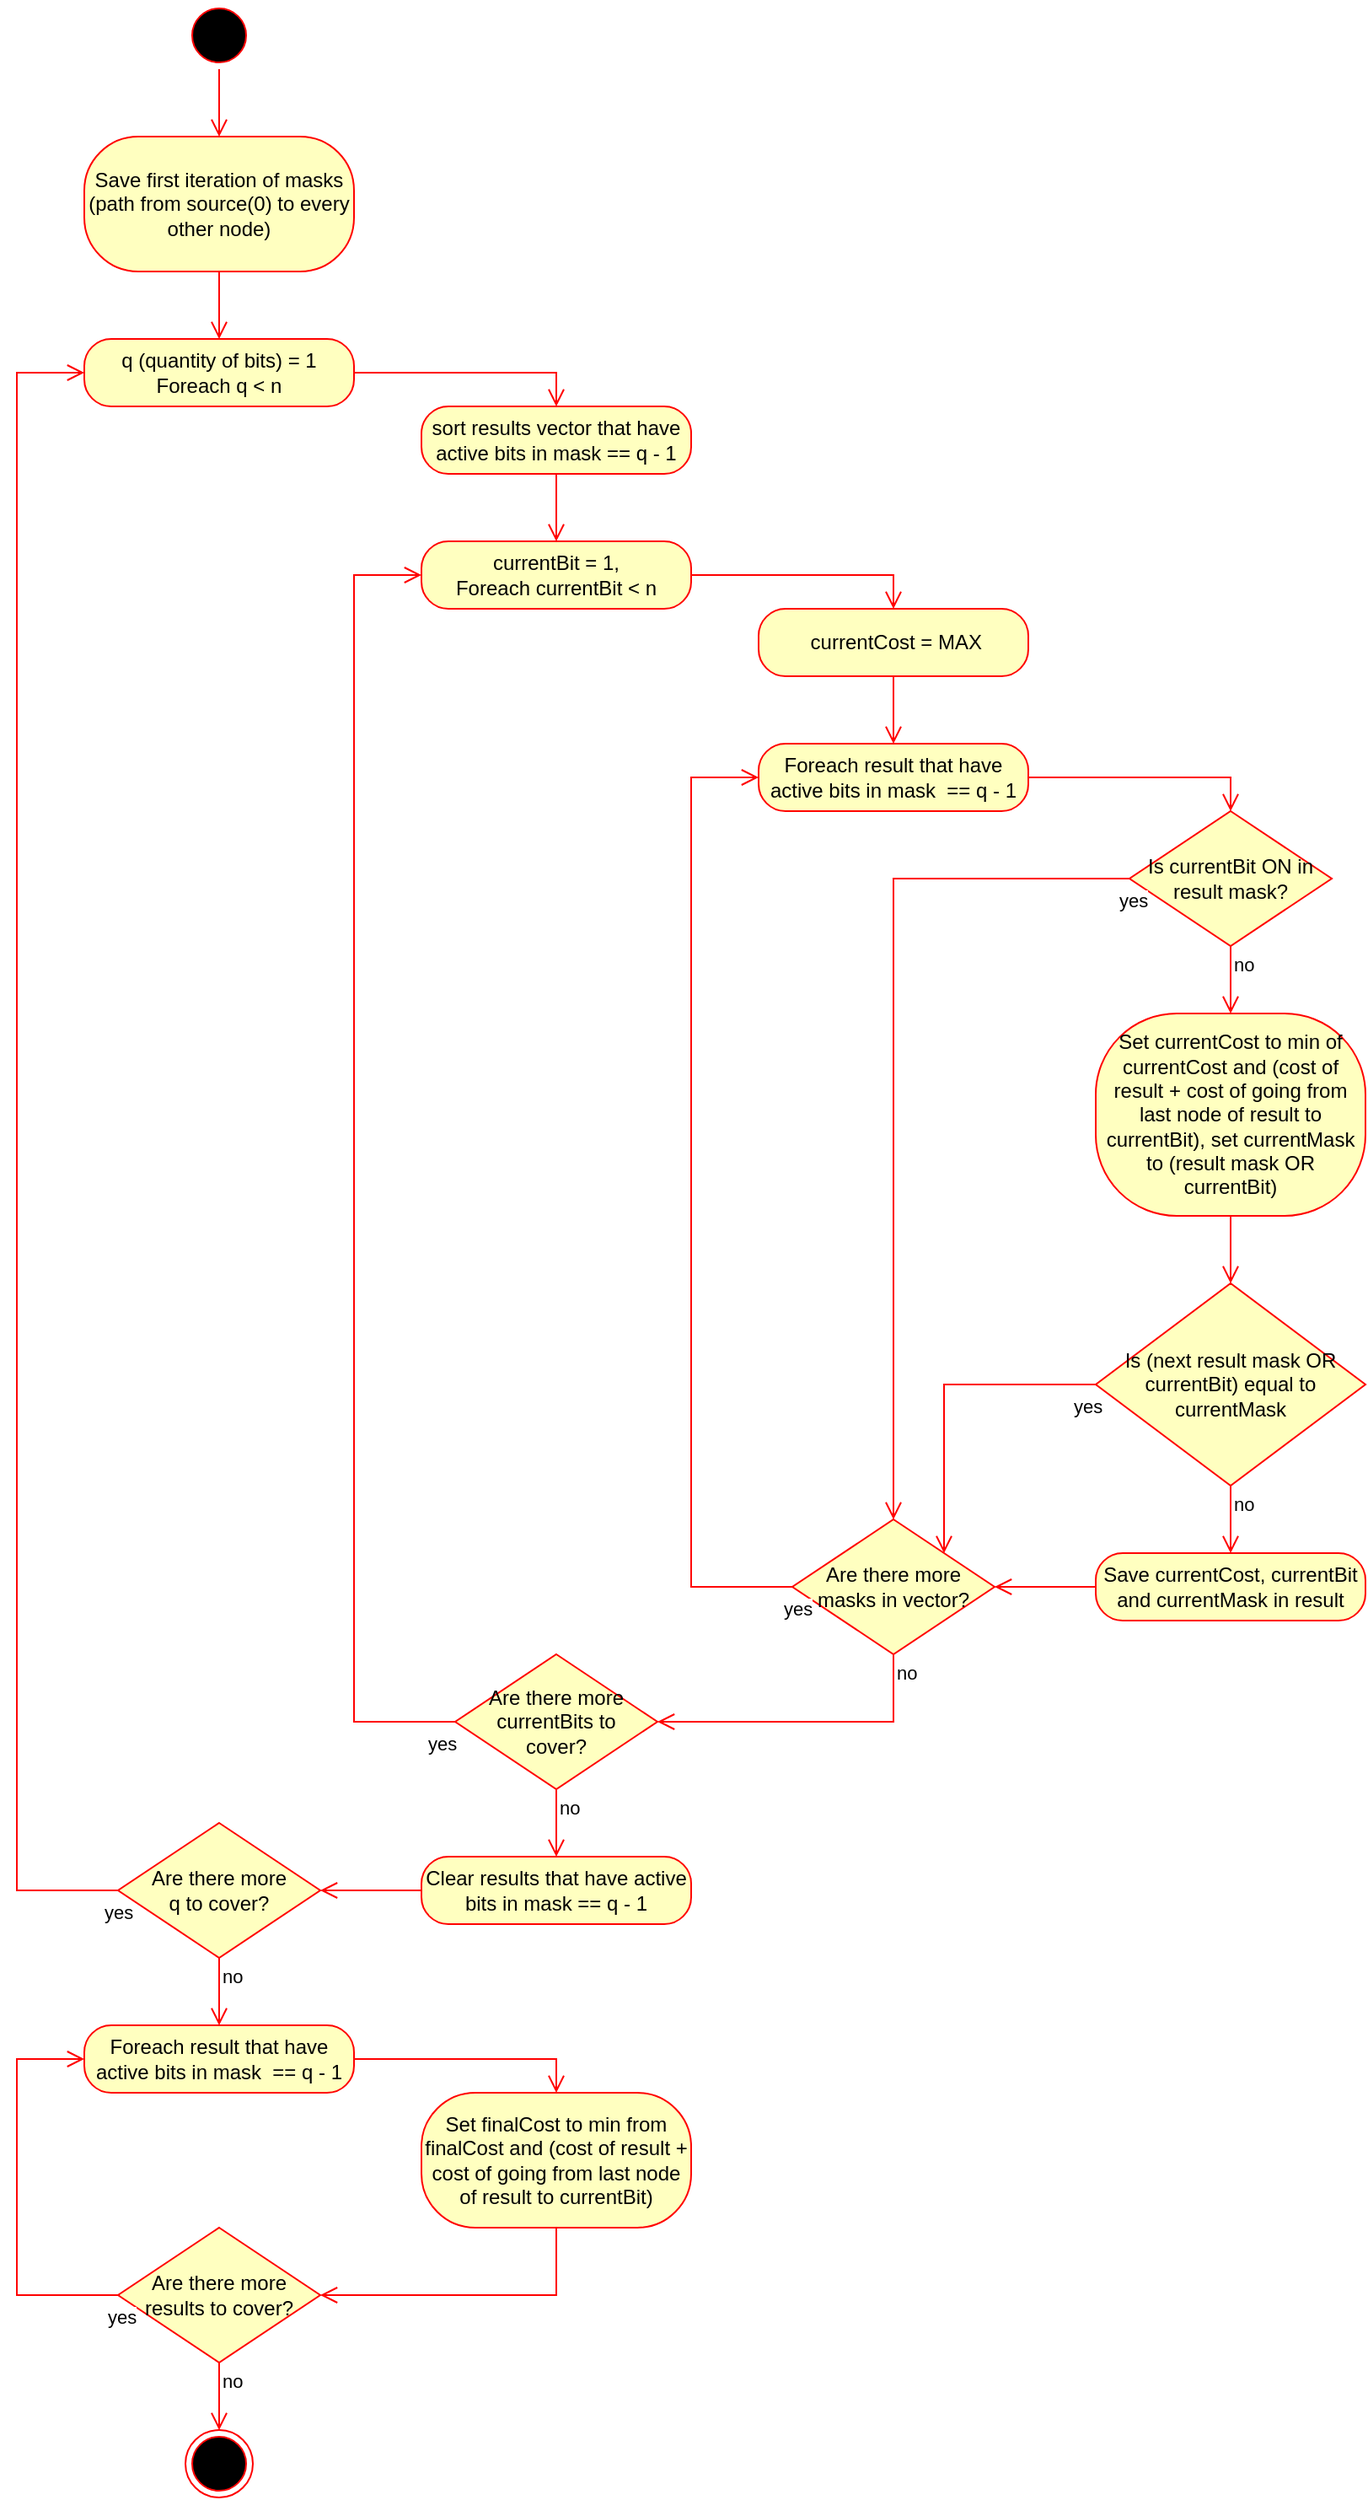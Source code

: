 <mxfile version="15.5.0" type="device"><diagram id="Snhy1ppyPLXPpmaDWLeh" name="Page-1"><mxGraphModel dx="888" dy="1875" grid="1" gridSize="10" guides="1" tooltips="1" connect="1" arrows="1" fold="1" page="1" pageScale="1" pageWidth="1654" pageHeight="2336" math="0" shadow="0"><root><mxCell id="0"/><mxCell id="1" parent="0"/><mxCell id="Jvkfn5kQtmSSbSGm2V26-14" value="" style="ellipse;html=1;shape=startState;fillColor=#000000;strokeColor=#ff0000;" parent="1" vertex="1"><mxGeometry x="380" y="80" width="40" height="40" as="geometry"/></mxCell><mxCell id="Jvkfn5kQtmSSbSGm2V26-15" value="" style="edgeStyle=orthogonalEdgeStyle;html=1;verticalAlign=bottom;endArrow=open;endSize=8;strokeColor=#ff0000;rounded=0;entryX=0.5;entryY=0;entryDx=0;entryDy=0;" parent="1" source="Jvkfn5kQtmSSbSGm2V26-14" target="Jvkfn5kQtmSSbSGm2V26-16" edge="1"><mxGeometry relative="1" as="geometry"><mxPoint x="395" y="170" as="targetPoint"/></mxGeometry></mxCell><mxCell id="Jvkfn5kQtmSSbSGm2V26-16" value="Save first iteration of masks (path from source(0) to every other node)" style="rounded=1;whiteSpace=wrap;html=1;arcSize=40;fontColor=#000000;fillColor=#ffffc0;strokeColor=#ff0000;" parent="1" vertex="1"><mxGeometry x="320" y="160" width="160" height="80" as="geometry"/></mxCell><mxCell id="Jvkfn5kQtmSSbSGm2V26-17" value="" style="edgeStyle=orthogonalEdgeStyle;html=1;verticalAlign=bottom;endArrow=open;endSize=8;strokeColor=#ff0000;rounded=0;entryX=0.5;entryY=0;entryDx=0;entryDy=0;" parent="1" source="Jvkfn5kQtmSSbSGm2V26-16" target="asQcjgEhnBR7SVYTK79S-4" edge="1"><mxGeometry relative="1" as="geometry"><mxPoint x="400" y="280" as="targetPoint"/></mxGeometry></mxCell><mxCell id="Jvkfn5kQtmSSbSGm2V26-40" value="" style="ellipse;html=1;shape=endState;fillColor=#000000;strokeColor=#ff0000;" parent="1" vertex="1"><mxGeometry x="380" y="1520" width="40" height="40" as="geometry"/></mxCell><mxCell id="asQcjgEhnBR7SVYTK79S-4" value="q&amp;nbsp;(quantity of bits)&amp;nbsp;= 1&lt;br&gt;Foreach q &amp;lt; n" style="rounded=1;whiteSpace=wrap;html=1;arcSize=40;fontColor=#000000;fillColor=#ffffc0;strokeColor=#ff0000;" parent="1" vertex="1"><mxGeometry x="320" y="280" width="160" height="40" as="geometry"/></mxCell><mxCell id="asQcjgEhnBR7SVYTK79S-6" value="" style="edgeStyle=orthogonalEdgeStyle;html=1;verticalAlign=bottom;endArrow=open;endSize=8;strokeColor=#ff0000;rounded=0;exitX=1;exitY=0.5;exitDx=0;exitDy=0;entryX=0.5;entryY=0;entryDx=0;entryDy=0;" parent="1" source="asQcjgEhnBR7SVYTK79S-4" target="4eBVjIGJTWnQCKkTzPa0-1" edge="1"><mxGeometry relative="1" as="geometry"><mxPoint x="600" y="300" as="targetPoint"/><mxPoint x="400" y="360" as="sourcePoint"/><Array as="points"><mxPoint x="600" y="300"/></Array></mxGeometry></mxCell><mxCell id="asQcjgEhnBR7SVYTK79S-11" value="currentBit = 1,&lt;br&gt;Foreach currentBit &amp;lt; n" style="rounded=1;whiteSpace=wrap;html=1;arcSize=40;fontColor=#000000;fillColor=#ffffc0;strokeColor=#ff0000;" parent="1" vertex="1"><mxGeometry x="520" y="400" width="160" height="40" as="geometry"/></mxCell><mxCell id="asQcjgEhnBR7SVYTK79S-13" value="" style="edgeStyle=orthogonalEdgeStyle;html=1;verticalAlign=bottom;endArrow=open;endSize=8;strokeColor=#ff0000;rounded=0;exitX=1;exitY=0.5;exitDx=0;exitDy=0;entryX=0.5;entryY=0;entryDx=0;entryDy=0;" parent="1" source="asQcjgEhnBR7SVYTK79S-11" target="4eBVjIGJTWnQCKkTzPa0-3" edge="1"><mxGeometry relative="1" as="geometry"><mxPoint x="880" y="440" as="targetPoint"/><mxPoint x="600" y="510" as="sourcePoint"/></mxGeometry></mxCell><mxCell id="asQcjgEhnBR7SVYTK79S-14" value="Foreach result that have active bits in&amp;nbsp;mask&amp;nbsp; == q - 1" style="rounded=1;whiteSpace=wrap;html=1;arcSize=40;fontColor=#000000;fillColor=#ffffc0;strokeColor=#ff0000;" parent="1" vertex="1"><mxGeometry x="720" y="520" width="160" height="40" as="geometry"/></mxCell><mxCell id="asQcjgEhnBR7SVYTK79S-15" value="Is currentBit ON in result mask?" style="rhombus;whiteSpace=wrap;html=1;fillColor=#ffffc0;strokeColor=#ff0000;" parent="1" vertex="1"><mxGeometry x="940" y="560" width="120" height="80" as="geometry"/></mxCell><mxCell id="asQcjgEhnBR7SVYTK79S-16" value="no" style="edgeStyle=orthogonalEdgeStyle;html=1;align=left;verticalAlign=bottom;endArrow=open;endSize=8;strokeColor=#ff0000;rounded=0;entryX=0.5;entryY=0;entryDx=0;entryDy=0;" parent="1" source="asQcjgEhnBR7SVYTK79S-15" target="asQcjgEhnBR7SVYTK79S-19" edge="1"><mxGeometry relative="1" as="geometry"><mxPoint x="1000.0" y="680" as="targetPoint"/><mxPoint as="offset"/></mxGeometry></mxCell><mxCell id="asQcjgEhnBR7SVYTK79S-17" value="yes" style="edgeStyle=orthogonalEdgeStyle;html=1;align=left;verticalAlign=top;endArrow=open;endSize=8;strokeColor=#ff0000;rounded=0;exitX=0;exitY=0.5;exitDx=0;exitDy=0;entryX=0.5;entryY=0;entryDx=0;entryDy=0;" parent="1" source="asQcjgEhnBR7SVYTK79S-15" target="asQcjgEhnBR7SVYTK79S-57" edge="1"><mxGeometry x="-0.969" relative="1" as="geometry"><mxPoint x="770" y="1020" as="targetPoint"/><Array as="points"><mxPoint x="800" y="600"/></Array><mxPoint as="offset"/></mxGeometry></mxCell><mxCell id="asQcjgEhnBR7SVYTK79S-18" value="" style="edgeStyle=orthogonalEdgeStyle;html=1;verticalAlign=bottom;endArrow=open;endSize=8;strokeColor=#ff0000;rounded=0;entryX=0.5;entryY=0;entryDx=0;entryDy=0;exitX=1;exitY=0.5;exitDx=0;exitDy=0;" parent="1" source="asQcjgEhnBR7SVYTK79S-14" target="asQcjgEhnBR7SVYTK79S-15" edge="1"><mxGeometry relative="1" as="geometry"><mxPoint x="810" y="530" as="targetPoint"/><mxPoint x="810" y="490" as="sourcePoint"/><Array as="points"><mxPoint x="1000" y="540"/></Array></mxGeometry></mxCell><mxCell id="asQcjgEhnBR7SVYTK79S-19" value="Set currentCost to min of currentCost and (cost of result + cost of going from last node of result to currentBit), set currentMask to (result mask OR currentBit)" style="rounded=1;whiteSpace=wrap;html=1;arcSize=40;fontColor=#000000;fillColor=#ffffc0;strokeColor=#ff0000;" parent="1" vertex="1"><mxGeometry x="920" y="680" width="160" height="120" as="geometry"/></mxCell><mxCell id="asQcjgEhnBR7SVYTK79S-23" value="Is (next result mask OR currentBit) equal to currentMask" style="rhombus;whiteSpace=wrap;html=1;fillColor=#ffffc0;strokeColor=#ff0000;" parent="1" vertex="1"><mxGeometry x="920" y="840" width="160" height="120" as="geometry"/></mxCell><mxCell id="asQcjgEhnBR7SVYTK79S-25" value="yes" style="edgeStyle=orthogonalEdgeStyle;html=1;align=left;verticalAlign=top;endArrow=open;endSize=8;strokeColor=#ff0000;rounded=0;exitX=0;exitY=0.5;exitDx=0;exitDy=0;entryX=1;entryY=0;entryDx=0;entryDy=0;" parent="1" source="asQcjgEhnBR7SVYTK79S-23" target="asQcjgEhnBR7SVYTK79S-57" edge="1"><mxGeometry x="-0.84" relative="1" as="geometry"><mxPoint x="1200" y="1010" as="targetPoint"/><mxPoint x="860" y="990" as="sourcePoint"/><Array as="points"><mxPoint x="830" y="900"/></Array><mxPoint as="offset"/></mxGeometry></mxCell><mxCell id="asQcjgEhnBR7SVYTK79S-26" value="" style="edgeStyle=orthogonalEdgeStyle;html=1;verticalAlign=bottom;endArrow=open;endSize=8;strokeColor=#ff0000;rounded=0;entryX=0.5;entryY=0;entryDx=0;entryDy=0;exitX=0.5;exitY=1;exitDx=0;exitDy=0;" parent="1" source="asQcjgEhnBR7SVYTK79S-19" target="asQcjgEhnBR7SVYTK79S-23" edge="1"><mxGeometry relative="1" as="geometry"><mxPoint x="1010" y="850" as="targetPoint"/><mxPoint x="1080.0" y="860" as="sourcePoint"/><Array as="points"><mxPoint x="1000" y="840"/><mxPoint x="1000" y="840"/></Array></mxGeometry></mxCell><mxCell id="asQcjgEhnBR7SVYTK79S-30" value="no" style="edgeStyle=orthogonalEdgeStyle;html=1;align=left;verticalAlign=bottom;endArrow=open;endSize=8;strokeColor=#ff0000;rounded=0;exitX=0.5;exitY=1;exitDx=0;exitDy=0;entryX=0.5;entryY=0;entryDx=0;entryDy=0;" parent="1" source="asQcjgEhnBR7SVYTK79S-23" target="asQcjgEhnBR7SVYTK79S-34" edge="1"><mxGeometry relative="1" as="geometry"><mxPoint x="1220" y="1270" as="targetPoint"/><Array as="points"><mxPoint x="1000" y="990"/><mxPoint x="1000" y="990"/></Array><mxPoint as="offset"/><mxPoint x="1180.0" y="1030" as="sourcePoint"/></mxGeometry></mxCell><mxCell id="asQcjgEhnBR7SVYTK79S-34" value="Save currentCost, currentBit and currentMask in result" style="rounded=1;whiteSpace=wrap;html=1;arcSize=40;fontColor=#000000;fillColor=#ffffc0;strokeColor=#ff0000;" parent="1" vertex="1"><mxGeometry x="920" y="1000" width="160" height="40" as="geometry"/></mxCell><mxCell id="asQcjgEhnBR7SVYTK79S-57" value="Are there more masks in vector?" style="rhombus;whiteSpace=wrap;html=1;fillColor=#ffffc0;strokeColor=#ff0000;" parent="1" vertex="1"><mxGeometry x="740" y="980" width="120" height="80" as="geometry"/></mxCell><mxCell id="asQcjgEhnBR7SVYTK79S-58" value="no" style="edgeStyle=orthogonalEdgeStyle;html=1;align=left;verticalAlign=bottom;endArrow=open;endSize=8;strokeColor=#ff0000;rounded=0;exitX=0.5;exitY=1;exitDx=0;exitDy=0;entryX=1;entryY=0.5;entryDx=0;entryDy=0;" parent="1" source="asQcjgEhnBR7SVYTK79S-57" target="asQcjgEhnBR7SVYTK79S-64" edge="1"><mxGeometry x="-0.778" relative="1" as="geometry"><mxPoint x="910" y="1380" as="targetPoint"/><Array as="points"/><mxPoint as="offset"/></mxGeometry></mxCell><mxCell id="asQcjgEhnBR7SVYTK79S-59" value="yes" style="edgeStyle=orthogonalEdgeStyle;html=1;align=left;verticalAlign=top;endArrow=open;endSize=8;strokeColor=#ff0000;rounded=0;exitX=0;exitY=0.5;exitDx=0;exitDy=0;entryX=0;entryY=0.5;entryDx=0;entryDy=0;" parent="1" source="asQcjgEhnBR7SVYTK79S-57" target="asQcjgEhnBR7SVYTK79S-14" edge="1"><mxGeometry x="-0.974" relative="1" as="geometry"><mxPoint x="420" y="530" as="targetPoint"/><Array as="points"><mxPoint x="680" y="1020"/><mxPoint x="680" y="540"/></Array><mxPoint as="offset"/></mxGeometry></mxCell><mxCell id="asQcjgEhnBR7SVYTK79S-61" value="" style="edgeStyle=orthogonalEdgeStyle;html=1;verticalAlign=bottom;endArrow=open;endSize=8;strokeColor=#ff0000;rounded=0;exitX=0;exitY=0.5;exitDx=0;exitDy=0;entryX=1;entryY=0.5;entryDx=0;entryDy=0;" parent="1" source="asQcjgEhnBR7SVYTK79S-34" target="asQcjgEhnBR7SVYTK79S-57" edge="1"><mxGeometry relative="1" as="geometry"><mxPoint x="1040.0" y="1150" as="targetPoint"/><mxPoint x="1190" y="840" as="sourcePoint"/><Array as="points"><mxPoint x="900" y="1020"/><mxPoint x="900" y="1020"/></Array></mxGeometry></mxCell><mxCell id="asQcjgEhnBR7SVYTK79S-64" value="Are there more currentBits to&lt;br&gt;cover?" style="rhombus;whiteSpace=wrap;html=1;fillColor=#ffffc0;strokeColor=#ff0000;" parent="1" vertex="1"><mxGeometry x="540" y="1060" width="120" height="80" as="geometry"/></mxCell><mxCell id="asQcjgEhnBR7SVYTK79S-65" value="no" style="edgeStyle=orthogonalEdgeStyle;html=1;align=left;verticalAlign=bottom;endArrow=open;endSize=8;strokeColor=#ff0000;rounded=0;exitX=0.5;exitY=1;exitDx=0;exitDy=0;entryX=0.5;entryY=0;entryDx=0;entryDy=0;" parent="1" source="asQcjgEhnBR7SVYTK79S-64" target="asQcjgEhnBR7SVYTK79S-71" edge="1"><mxGeometry relative="1" as="geometry"><mxPoint x="840" y="1460" as="targetPoint"/><mxPoint x="880" y="1450" as="sourcePoint"/><Array as="points"><mxPoint x="600" y="1160"/><mxPoint x="600" y="1160"/></Array><mxPoint as="offset"/></mxGeometry></mxCell><mxCell id="asQcjgEhnBR7SVYTK79S-66" value="yes" style="edgeStyle=orthogonalEdgeStyle;html=1;align=left;verticalAlign=top;endArrow=open;endSize=8;strokeColor=#ff0000;rounded=0;exitX=0;exitY=0.5;exitDx=0;exitDy=0;entryX=0;entryY=0.5;entryDx=0;entryDy=0;" parent="1" source="asQcjgEhnBR7SVYTK79S-64" target="asQcjgEhnBR7SVYTK79S-11" edge="1"><mxGeometry x="-0.952" relative="1" as="geometry"><mxPoint x="320" y="460" as="targetPoint"/><Array as="points"><mxPoint x="480" y="1100"/><mxPoint x="480" y="420"/></Array><mxPoint as="offset"/></mxGeometry></mxCell><mxCell id="asQcjgEhnBR7SVYTK79S-68" value="Are there more&lt;br&gt;q to cover?" style="rhombus;whiteSpace=wrap;html=1;fillColor=#ffffc0;strokeColor=#ff0000;" parent="1" vertex="1"><mxGeometry x="340" y="1160" width="120" height="80" as="geometry"/></mxCell><mxCell id="asQcjgEhnBR7SVYTK79S-69" value="no" style="edgeStyle=orthogonalEdgeStyle;html=1;align=left;verticalAlign=bottom;endArrow=open;endSize=8;strokeColor=#ff0000;rounded=0;entryX=0.5;entryY=0;entryDx=0;entryDy=0;exitX=0.5;exitY=1;exitDx=0;exitDy=0;" parent="1" source="asQcjgEhnBR7SVYTK79S-68" target="asQcjgEhnBR7SVYTK79S-75" edge="1"><mxGeometry relative="1" as="geometry"><mxPoint x="809.94" y="1520" as="targetPoint"/><mxPoint x="420" y="1320" as="sourcePoint"/><Array as="points"/><mxPoint as="offset"/></mxGeometry></mxCell><mxCell id="asQcjgEhnBR7SVYTK79S-70" value="yes" style="edgeStyle=orthogonalEdgeStyle;html=1;align=left;verticalAlign=top;endArrow=open;endSize=8;strokeColor=#ff0000;rounded=0;exitX=0;exitY=0.5;exitDx=0;exitDy=0;entryX=0;entryY=0.5;entryDx=0;entryDy=0;" parent="1" source="asQcjgEhnBR7SVYTK79S-68" target="asQcjgEhnBR7SVYTK79S-4" edge="1"><mxGeometry x="-0.979" relative="1" as="geometry"><mxPoint x="140" y="300" as="targetPoint"/><Array as="points"><mxPoint x="280" y="1200"/><mxPoint x="280" y="300"/></Array><mxPoint as="offset"/></mxGeometry></mxCell><mxCell id="asQcjgEhnBR7SVYTK79S-71" value="Clear results that have active bits in mask == q - 1" style="rounded=1;whiteSpace=wrap;html=1;arcSize=40;fontColor=#000000;fillColor=#ffffc0;strokeColor=#ff0000;" parent="1" vertex="1"><mxGeometry x="520" y="1180" width="160" height="40" as="geometry"/></mxCell><mxCell id="asQcjgEhnBR7SVYTK79S-72" value="" style="edgeStyle=orthogonalEdgeStyle;html=1;verticalAlign=bottom;endArrow=open;endSize=8;strokeColor=#ff0000;rounded=0;entryX=1;entryY=0.5;entryDx=0;entryDy=0;exitX=0;exitY=0.5;exitDx=0;exitDy=0;" parent="1" source="asQcjgEhnBR7SVYTK79S-71" target="asQcjgEhnBR7SVYTK79S-68" edge="1"><mxGeometry relative="1" as="geometry"><mxPoint x="509.94" y="1380" as="targetPoint"/><mxPoint x="649.94" y="1350" as="sourcePoint"/></mxGeometry></mxCell><mxCell id="asQcjgEhnBR7SVYTK79S-75" value="Foreach result that have active bits in&amp;nbsp;mask&amp;nbsp; == q - 1" style="rounded=1;whiteSpace=wrap;html=1;arcSize=40;fontColor=#000000;fillColor=#ffffc0;strokeColor=#ff0000;" parent="1" vertex="1"><mxGeometry x="320" y="1280" width="160" height="40" as="geometry"/></mxCell><mxCell id="asQcjgEhnBR7SVYTK79S-79" value="" style="edgeStyle=orthogonalEdgeStyle;html=1;verticalAlign=bottom;endArrow=open;endSize=8;strokeColor=#ff0000;rounded=0;exitX=1;exitY=0.5;exitDx=0;exitDy=0;entryX=0.5;entryY=0;entryDx=0;entryDy=0;" parent="1" source="asQcjgEhnBR7SVYTK79S-75" target="asQcjgEhnBR7SVYTK79S-80" edge="1"><mxGeometry relative="1" as="geometry"><mxPoint x="440" y="1360.0" as="targetPoint"/><mxPoint x="410" y="1250" as="sourcePoint"/><Array as="points"/></mxGeometry></mxCell><mxCell id="asQcjgEhnBR7SVYTK79S-80" value="Set finalCost to min from finalCost and (cost of result + cost of going from last node of result to currentBit)" style="rounded=1;whiteSpace=wrap;html=1;arcSize=40;fontColor=#000000;fillColor=#ffffc0;strokeColor=#ff0000;" parent="1" vertex="1"><mxGeometry x="520" y="1320" width="160" height="80" as="geometry"/></mxCell><mxCell id="asQcjgEhnBR7SVYTK79S-81" value="Are there more results to cover?" style="rhombus;whiteSpace=wrap;html=1;fillColor=#ffffc0;strokeColor=#ff0000;" parent="1" vertex="1"><mxGeometry x="340" y="1400" width="120" height="80" as="geometry"/></mxCell><mxCell id="asQcjgEhnBR7SVYTK79S-82" value="no" style="edgeStyle=orthogonalEdgeStyle;html=1;align=left;verticalAlign=bottom;endArrow=open;endSize=8;strokeColor=#ff0000;rounded=0;exitX=0.5;exitY=1;exitDx=0;exitDy=0;entryX=0.5;entryY=0;entryDx=0;entryDy=0;" parent="1" source="asQcjgEhnBR7SVYTK79S-81" target="Jvkfn5kQtmSSbSGm2V26-40" edge="1"><mxGeometry relative="1" as="geometry"><mxPoint x="460" y="1560" as="targetPoint"/><Array as="points"><mxPoint x="400" y="1500"/><mxPoint x="400" y="1500"/></Array><mxPoint as="offset"/></mxGeometry></mxCell><mxCell id="asQcjgEhnBR7SVYTK79S-83" value="yes" style="edgeStyle=orthogonalEdgeStyle;html=1;align=left;verticalAlign=top;endArrow=open;endSize=8;strokeColor=#ff0000;rounded=0;entryX=0;entryY=0.5;entryDx=0;entryDy=0;exitX=0;exitY=0.5;exitDx=0;exitDy=0;" parent="1" source="asQcjgEhnBR7SVYTK79S-81" target="asQcjgEhnBR7SVYTK79S-75" edge="1"><mxGeometry x="-0.934" relative="1" as="geometry"><mxPoint x="580" y="1290" as="targetPoint"/><Array as="points"><mxPoint x="280" y="1440"/><mxPoint x="280" y="1300"/></Array><mxPoint as="offset"/></mxGeometry></mxCell><mxCell id="asQcjgEhnBR7SVYTK79S-84" value="" style="edgeStyle=orthogonalEdgeStyle;html=1;verticalAlign=bottom;endArrow=open;endSize=8;strokeColor=#ff0000;rounded=0;exitX=0.5;exitY=1;exitDx=0;exitDy=0;entryX=1;entryY=0.5;entryDx=0;entryDy=0;" parent="1" source="asQcjgEhnBR7SVYTK79S-80" target="asQcjgEhnBR7SVYTK79S-81" edge="1"><mxGeometry relative="1" as="geometry"><mxPoint x="450" y="1370" as="targetPoint"/><mxPoint x="450" y="1330" as="sourcePoint"/><Array as="points"><mxPoint x="600" y="1440"/></Array></mxGeometry></mxCell><mxCell id="4eBVjIGJTWnQCKkTzPa0-1" value="sort results vector that have active bits in mask == q - 1" style="rounded=1;whiteSpace=wrap;html=1;arcSize=40;fontColor=#000000;fillColor=#ffffc0;strokeColor=#ff0000;" vertex="1" parent="1"><mxGeometry x="520" y="320" width="160" height="40" as="geometry"/></mxCell><mxCell id="4eBVjIGJTWnQCKkTzPa0-2" value="" style="edgeStyle=orthogonalEdgeStyle;html=1;verticalAlign=bottom;endArrow=open;endSize=8;strokeColor=#ff0000;rounded=0;entryX=0.5;entryY=0;entryDx=0;entryDy=0;" edge="1" source="4eBVjIGJTWnQCKkTzPa0-1" parent="1" target="asQcjgEhnBR7SVYTK79S-11"><mxGeometry relative="1" as="geometry"><mxPoint x="830" y="240" as="targetPoint"/></mxGeometry></mxCell><mxCell id="4eBVjIGJTWnQCKkTzPa0-3" value="&amp;nbsp;currentCost = MAX" style="rounded=1;whiteSpace=wrap;html=1;arcSize=40;fontColor=#000000;fillColor=#ffffc0;strokeColor=#ff0000;" vertex="1" parent="1"><mxGeometry x="720" y="440" width="160" height="40" as="geometry"/></mxCell><mxCell id="4eBVjIGJTWnQCKkTzPa0-4" value="" style="edgeStyle=orthogonalEdgeStyle;html=1;verticalAlign=bottom;endArrow=open;endSize=8;strokeColor=#ff0000;rounded=0;entryX=0.5;entryY=0;entryDx=0;entryDy=0;" edge="1" source="4eBVjIGJTWnQCKkTzPa0-3" parent="1" target="asQcjgEhnBR7SVYTK79S-14"><mxGeometry relative="1" as="geometry"><mxPoint x="800" y="500" as="targetPoint"/></mxGeometry></mxCell></root></mxGraphModel></diagram></mxfile>